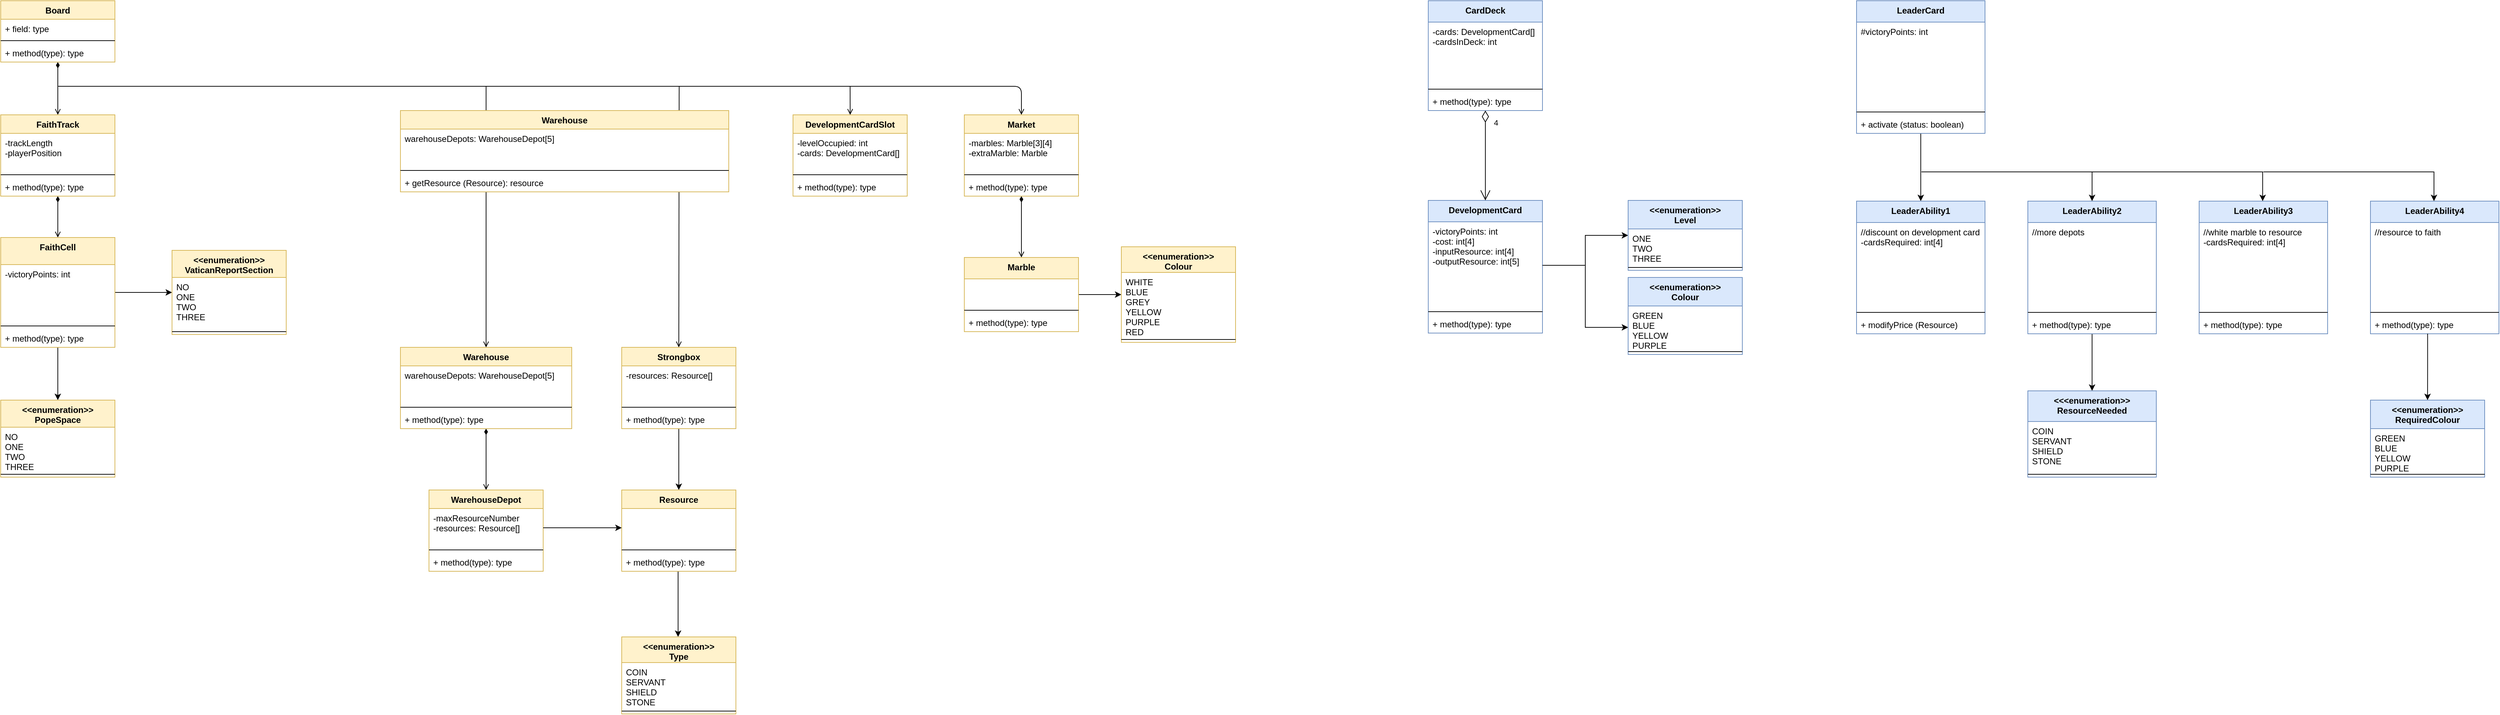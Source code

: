 <mxfile version="14.5.1" type="device" pages="4"><diagram id="l2MQ_cRdXUpKh-j0I5At" name="Model"><mxGraphModel dx="696" dy="905" grid="1" gridSize="10" guides="1" tooltips="1" connect="1" arrows="1" fold="1" page="1" pageScale="1" pageWidth="5000" pageHeight="5000" math="0" shadow="0"><root><mxCell id="0"/><mxCell id="1" parent="0"/><mxCell id="YD6asXN4JIb6DUM00Rlp-9" value="" style="edgeStyle=orthogonalEdgeStyle;rounded=0;orthogonalLoop=1;jettySize=auto;html=1;startArrow=diamondThin;startFill=1;endArrow=open;endFill=0;" parent="1" source="YD6asXN4JIb6DUM00Rlp-1" target="YD6asXN4JIb6DUM00Rlp-5" edge="1"><mxGeometry relative="1" as="geometry"/></mxCell><mxCell id="YD6asXN4JIb6DUM00Rlp-1" value="Board" style="swimlane;fontStyle=1;align=center;verticalAlign=top;childLayout=stackLayout;horizontal=1;startSize=26;horizontalStack=0;resizeParent=1;resizeParentMax=0;resizeLast=0;collapsible=1;marginBottom=0;swimlaneFillColor=#ffffff;fillColor=#fff2cc;strokeColor=#d6b656;" parent="1" vertex="1"><mxGeometry x="120" y="80" width="160" height="86" as="geometry"/></mxCell><mxCell id="YD6asXN4JIb6DUM00Rlp-2" value="+ field: type" style="text;align=left;verticalAlign=top;spacingLeft=4;spacingRight=4;overflow=hidden;rotatable=0;points=[[0,0.5],[1,0.5]];portConstraint=eastwest;" parent="YD6asXN4JIb6DUM00Rlp-1" vertex="1"><mxGeometry y="26" width="160" height="26" as="geometry"/></mxCell><mxCell id="YD6asXN4JIb6DUM00Rlp-3" value="" style="line;strokeWidth=1;align=left;verticalAlign=middle;spacingTop=-1;spacingLeft=3;spacingRight=3;rotatable=0;labelPosition=right;points=[];portConstraint=eastwest;" parent="YD6asXN4JIb6DUM00Rlp-1" vertex="1"><mxGeometry y="52" width="160" height="8" as="geometry"/></mxCell><mxCell id="YD6asXN4JIb6DUM00Rlp-4" value="+ method(type): type" style="text;align=left;verticalAlign=top;spacingLeft=4;spacingRight=4;overflow=hidden;rotatable=0;points=[[0,0.5],[1,0.5]];portConstraint=eastwest;" parent="YD6asXN4JIb6DUM00Rlp-1" vertex="1"><mxGeometry y="60" width="160" height="26" as="geometry"/></mxCell><mxCell id="YD6asXN4JIb6DUM00Rlp-14" value="" style="edgeStyle=orthogonalEdgeStyle;rounded=0;orthogonalLoop=1;jettySize=auto;html=1;startArrow=diamondThin;startFill=1;endArrow=open;endFill=0;" parent="1" source="YD6asXN4JIb6DUM00Rlp-5" target="YD6asXN4JIb6DUM00Rlp-10" edge="1"><mxGeometry relative="1" as="geometry"/></mxCell><mxCell id="YD6asXN4JIb6DUM00Rlp-5" value="FaithTrack" style="swimlane;fontStyle=1;align=center;verticalAlign=top;childLayout=stackLayout;horizontal=1;startSize=26;horizontalStack=0;resizeParent=1;resizeParentMax=0;resizeLast=0;collapsible=1;marginBottom=0;swimlaneFillColor=#ffffff;fillColor=#fff2cc;strokeColor=#d6b656;" parent="1" vertex="1"><mxGeometry x="120" y="240" width="160" height="114" as="geometry"/></mxCell><mxCell id="YD6asXN4JIb6DUM00Rlp-6" value="-trackLength&#10;-playerPosition" style="text;align=left;verticalAlign=top;spacingLeft=4;spacingRight=4;overflow=hidden;rotatable=0;points=[[0,0.5],[1,0.5]];portConstraint=eastwest;" parent="YD6asXN4JIb6DUM00Rlp-5" vertex="1"><mxGeometry y="26" width="160" height="54" as="geometry"/></mxCell><mxCell id="YD6asXN4JIb6DUM00Rlp-7" value="" style="line;strokeWidth=1;align=left;verticalAlign=middle;spacingTop=-1;spacingLeft=3;spacingRight=3;rotatable=0;labelPosition=right;points=[];portConstraint=eastwest;" parent="YD6asXN4JIb6DUM00Rlp-5" vertex="1"><mxGeometry y="80" width="160" height="8" as="geometry"/></mxCell><mxCell id="YD6asXN4JIb6DUM00Rlp-8" value="+ method(type): type" style="text;align=left;verticalAlign=top;spacingLeft=4;spacingRight=4;overflow=hidden;rotatable=0;points=[[0,0.5],[1,0.5]];portConstraint=eastwest;" parent="YD6asXN4JIb6DUM00Rlp-5" vertex="1"><mxGeometry y="88" width="160" height="26" as="geometry"/></mxCell><mxCell id="YD6asXN4JIb6DUM00Rlp-20" value="" style="edgeStyle=orthogonalEdgeStyle;rounded=0;orthogonalLoop=1;jettySize=auto;html=1;startArrow=none;startFill=0;endArrow=classic;endFill=1;" parent="1" source="YD6asXN4JIb6DUM00Rlp-10" target="YD6asXN4JIb6DUM00Rlp-16" edge="1"><mxGeometry relative="1" as="geometry"/></mxCell><mxCell id="8pqqb2HEpRydzTdEeJ36-48" value="" style="edgeStyle=orthogonalEdgeStyle;rounded=0;orthogonalLoop=1;jettySize=auto;html=1;" parent="1" source="YD6asXN4JIb6DUM00Rlp-10" target="8pqqb2HEpRydzTdEeJ36-44" edge="1"><mxGeometry relative="1" as="geometry"/></mxCell><mxCell id="YD6asXN4JIb6DUM00Rlp-10" value="FaithCell" style="swimlane;fontStyle=1;align=center;verticalAlign=top;childLayout=stackLayout;horizontal=1;startSize=38;horizontalStack=0;resizeParent=1;resizeParentMax=0;resizeLast=0;collapsible=1;marginBottom=0;swimlaneFillColor=#ffffff;fillColor=#fff2cc;strokeColor=#d6b656;" parent="1" vertex="1"><mxGeometry x="120" y="412" width="160" height="154" as="geometry"/></mxCell><mxCell id="YD6asXN4JIb6DUM00Rlp-11" value="-victoryPoints: int" style="text;align=left;verticalAlign=top;spacingLeft=4;spacingRight=4;overflow=hidden;rotatable=0;points=[[0,0.5],[1,0.5]];portConstraint=eastwest;" parent="YD6asXN4JIb6DUM00Rlp-10" vertex="1"><mxGeometry y="38" width="160" height="82" as="geometry"/></mxCell><mxCell id="YD6asXN4JIb6DUM00Rlp-12" value="" style="line;strokeWidth=1;align=left;verticalAlign=middle;spacingTop=-1;spacingLeft=3;spacingRight=3;rotatable=0;labelPosition=right;points=[];portConstraint=eastwest;" parent="YD6asXN4JIb6DUM00Rlp-10" vertex="1"><mxGeometry y="120" width="160" height="8" as="geometry"/></mxCell><mxCell id="YD6asXN4JIb6DUM00Rlp-13" value="+ method(type): type" style="text;align=left;verticalAlign=top;spacingLeft=4;spacingRight=4;overflow=hidden;rotatable=0;points=[[0,0.5],[1,0.5]];portConstraint=eastwest;" parent="YD6asXN4JIb6DUM00Rlp-10" vertex="1"><mxGeometry y="128" width="160" height="26" as="geometry"/></mxCell><mxCell id="YD6asXN4JIb6DUM00Rlp-16" value="&lt;&lt;enumeration&gt;&gt;&#10;PopeSpace" style="swimlane;fontStyle=1;align=center;verticalAlign=top;childLayout=stackLayout;horizontal=1;startSize=38;horizontalStack=0;resizeParent=1;resizeParentMax=0;resizeLast=0;collapsible=1;marginBottom=0;swimlaneFillColor=#ffffff;fillColor=#fff2cc;strokeColor=#d6b656;" parent="1" vertex="1"><mxGeometry x="120" y="640" width="160" height="108" as="geometry"/></mxCell><mxCell id="YD6asXN4JIb6DUM00Rlp-17" value="NO&#10;ONE&#10;TWO&#10;THREE" style="text;align=left;verticalAlign=top;spacingLeft=4;spacingRight=4;overflow=hidden;rotatable=0;points=[[0,0.5],[1,0.5]];portConstraint=eastwest;" parent="YD6asXN4JIb6DUM00Rlp-16" vertex="1"><mxGeometry y="38" width="160" height="62" as="geometry"/></mxCell><mxCell id="YD6asXN4JIb6DUM00Rlp-18" value="" style="line;strokeWidth=1;align=left;verticalAlign=middle;spacingTop=-1;spacingLeft=3;spacingRight=3;rotatable=0;labelPosition=right;points=[];portConstraint=eastwest;" parent="YD6asXN4JIb6DUM00Rlp-16" vertex="1"><mxGeometry y="100" width="160" height="8" as="geometry"/></mxCell><mxCell id="YD6asXN4JIb6DUM00Rlp-29" value="" style="edgeStyle=orthogonalEdgeStyle;rounded=0;orthogonalLoop=1;jettySize=auto;html=1;startArrow=diamondThin;startFill=1;endArrow=open;endFill=0;" parent="1" source="YD6asXN4JIb6DUM00Rlp-21" target="YD6asXN4JIb6DUM00Rlp-25" edge="1"><mxGeometry relative="1" as="geometry"/></mxCell><mxCell id="YD6asXN4JIb6DUM00Rlp-21" value="Warehouse" style="swimlane;fontStyle=1;align=center;verticalAlign=top;childLayout=stackLayout;horizontal=1;startSize=26;horizontalStack=0;resizeParent=1;resizeParentMax=0;resizeLast=0;collapsible=1;marginBottom=0;swimlaneFillColor=#ffffff;fillColor=#fff2cc;strokeColor=#d6b656;" parent="1" vertex="1"><mxGeometry x="680" y="566" width="240" height="114" as="geometry"/></mxCell><mxCell id="YD6asXN4JIb6DUM00Rlp-22" value="warehouseDepots: WarehouseDepot[5]&#10;" style="text;align=left;verticalAlign=top;spacingLeft=4;spacingRight=4;overflow=hidden;rotatable=0;points=[[0,0.5],[1,0.5]];portConstraint=eastwest;" parent="YD6asXN4JIb6DUM00Rlp-21" vertex="1"><mxGeometry y="26" width="240" height="54" as="geometry"/></mxCell><mxCell id="YD6asXN4JIb6DUM00Rlp-23" value="" style="line;strokeWidth=1;align=left;verticalAlign=middle;spacingTop=-1;spacingLeft=3;spacingRight=3;rotatable=0;labelPosition=right;points=[];portConstraint=eastwest;" parent="YD6asXN4JIb6DUM00Rlp-21" vertex="1"><mxGeometry y="80" width="240" height="8" as="geometry"/></mxCell><mxCell id="YD6asXN4JIb6DUM00Rlp-24" value="+ method(type): type" style="text;align=left;verticalAlign=top;spacingLeft=4;spacingRight=4;overflow=hidden;rotatable=0;points=[[0,0.5],[1,0.5]];portConstraint=eastwest;" parent="YD6asXN4JIb6DUM00Rlp-21" vertex="1"><mxGeometry y="88" width="240" height="26" as="geometry"/></mxCell><mxCell id="YD6asXN4JIb6DUM00Rlp-25" value="WarehouseDepot" style="swimlane;fontStyle=1;align=center;verticalAlign=top;childLayout=stackLayout;horizontal=1;startSize=26;horizontalStack=0;resizeParent=1;resizeParentMax=0;resizeLast=0;collapsible=1;marginBottom=0;swimlaneFillColor=#ffffff;fillColor=#fff2cc;strokeColor=#d6b656;" parent="1" vertex="1"><mxGeometry x="720" y="766" width="160" height="114" as="geometry"/></mxCell><mxCell id="YD6asXN4JIb6DUM00Rlp-26" value="-maxResourceNumber&#10;-resources: Resource[]" style="text;align=left;verticalAlign=top;spacingLeft=4;spacingRight=4;overflow=hidden;rotatable=0;points=[[0,0.5],[1,0.5]];portConstraint=eastwest;" parent="YD6asXN4JIb6DUM00Rlp-25" vertex="1"><mxGeometry y="26" width="160" height="54" as="geometry"/></mxCell><mxCell id="YD6asXN4JIb6DUM00Rlp-27" value="" style="line;strokeWidth=1;align=left;verticalAlign=middle;spacingTop=-1;spacingLeft=3;spacingRight=3;rotatable=0;labelPosition=right;points=[];portConstraint=eastwest;" parent="YD6asXN4JIb6DUM00Rlp-25" vertex="1"><mxGeometry y="80" width="160" height="8" as="geometry"/></mxCell><mxCell id="YD6asXN4JIb6DUM00Rlp-28" value="+ method(type): type" style="text;align=left;verticalAlign=top;spacingLeft=4;spacingRight=4;overflow=hidden;rotatable=0;points=[[0,0.5],[1,0.5]];portConstraint=eastwest;" parent="YD6asXN4JIb6DUM00Rlp-25" vertex="1"><mxGeometry y="88" width="160" height="26" as="geometry"/></mxCell><mxCell id="8pqqb2HEpRydzTdEeJ36-65" value="" style="edgeStyle=elbowEdgeStyle;rounded=0;orthogonalLoop=1;jettySize=auto;html=1;startArrow=none;startFill=0;endArrow=classic;endFill=1;" parent="1" source="YD6asXN4JIb6DUM00Rlp-40" target="8pqqb2HEpRydzTdEeJ36-61" edge="1"><mxGeometry relative="1" as="geometry"/></mxCell><mxCell id="YD6asXN4JIb6DUM00Rlp-40" value="Strongbox" style="swimlane;fontStyle=1;align=center;verticalAlign=top;childLayout=stackLayout;horizontal=1;startSize=26;horizontalStack=0;resizeParent=1;resizeParentMax=0;resizeLast=0;collapsible=1;marginBottom=0;swimlaneFillColor=#ffffff;fillColor=#fff2cc;strokeColor=#d6b656;" parent="1" vertex="1"><mxGeometry x="990" y="566" width="160" height="114" as="geometry"/></mxCell><mxCell id="YD6asXN4JIb6DUM00Rlp-41" value="-resources: Resource[]" style="text;strokeColor=none;fillColor=none;align=left;verticalAlign=top;spacingLeft=4;spacingRight=4;overflow=hidden;rotatable=0;points=[[0,0.5],[1,0.5]];portConstraint=eastwest;" parent="YD6asXN4JIb6DUM00Rlp-40" vertex="1"><mxGeometry y="26" width="160" height="54" as="geometry"/></mxCell><mxCell id="YD6asXN4JIb6DUM00Rlp-42" value="" style="line;strokeWidth=1;fillColor=none;align=left;verticalAlign=middle;spacingTop=-1;spacingLeft=3;spacingRight=3;rotatable=0;labelPosition=right;points=[];portConstraint=eastwest;" parent="YD6asXN4JIb6DUM00Rlp-40" vertex="1"><mxGeometry y="80" width="160" height="8" as="geometry"/></mxCell><mxCell id="YD6asXN4JIb6DUM00Rlp-43" value="+ method(type): type" style="text;strokeColor=none;fillColor=none;align=left;verticalAlign=top;spacingLeft=4;spacingRight=4;overflow=hidden;rotatable=0;points=[[0,0.5],[1,0.5]];portConstraint=eastwest;" parent="YD6asXN4JIb6DUM00Rlp-40" vertex="1"><mxGeometry y="88" width="160" height="26" as="geometry"/></mxCell><mxCell id="YD6asXN4JIb6DUM00Rlp-44" value="DevelopmentCardSlot" style="swimlane;fontStyle=1;align=center;verticalAlign=top;childLayout=stackLayout;horizontal=1;startSize=26;horizontalStack=0;resizeParent=1;resizeParentMax=0;resizeLast=0;collapsible=1;marginBottom=0;swimlaneFillColor=#ffffff;fillColor=#fff2cc;strokeColor=#d6b656;" parent="1" vertex="1"><mxGeometry x="1230" y="240" width="160" height="114" as="geometry"/></mxCell><mxCell id="YD6asXN4JIb6DUM00Rlp-45" value="-levelOccupied: int&#10;-cards: DevelopmentCard[]" style="text;strokeColor=none;fillColor=none;align=left;verticalAlign=top;spacingLeft=4;spacingRight=4;overflow=hidden;rotatable=0;points=[[0,0.5],[1,0.5]];portConstraint=eastwest;" parent="YD6asXN4JIb6DUM00Rlp-44" vertex="1"><mxGeometry y="26" width="160" height="54" as="geometry"/></mxCell><mxCell id="YD6asXN4JIb6DUM00Rlp-46" value="" style="line;strokeWidth=1;fillColor=none;align=left;verticalAlign=middle;spacingTop=-1;spacingLeft=3;spacingRight=3;rotatable=0;labelPosition=right;points=[];portConstraint=eastwest;" parent="YD6asXN4JIb6DUM00Rlp-44" vertex="1"><mxGeometry y="80" width="160" height="8" as="geometry"/></mxCell><mxCell id="YD6asXN4JIb6DUM00Rlp-47" value="+ method(type): type" style="text;strokeColor=none;fillColor=none;align=left;verticalAlign=top;spacingLeft=4;spacingRight=4;overflow=hidden;rotatable=0;points=[[0,0.5],[1,0.5]];portConstraint=eastwest;" parent="YD6asXN4JIb6DUM00Rlp-44" vertex="1"><mxGeometry y="88" width="160" height="26" as="geometry"/></mxCell><mxCell id="YD6asXN4JIb6DUM00Rlp-48" value="" style="endArrow=open;html=1;entryX=0.5;entryY=0;entryDx=0;entryDy=0;endFill=0;" parent="1" target="YD6asXN4JIb6DUM00Rlp-51" edge="1"><mxGeometry width="50" height="50" relative="1" as="geometry"><mxPoint x="200" y="200" as="sourcePoint"/><mxPoint x="920" y="200" as="targetPoint"/><Array as="points"><mxPoint x="1550" y="200"/></Array></mxGeometry></mxCell><mxCell id="YD6asXN4JIb6DUM00Rlp-49" value="" style="endArrow=open;html=1;entryX=0.5;entryY=0;entryDx=0;entryDy=0;endFill=0;" parent="1" target="YD6asXN4JIb6DUM00Rlp-40" edge="1"><mxGeometry width="50" height="50" relative="1" as="geometry"><mxPoint x="1070.5" y="200" as="sourcePoint"/><mxPoint x="1130.5" y="340" as="targetPoint"/></mxGeometry></mxCell><mxCell id="YD6asXN4JIb6DUM00Rlp-50" value="" style="endArrow=open;html=1;entryX=0.5;entryY=0;entryDx=0;entryDy=0;endFill=0;" parent="1" target="YD6asXN4JIb6DUM00Rlp-21" edge="1"><mxGeometry width="50" height="50" relative="1" as="geometry"><mxPoint x="800" y="200" as="sourcePoint"/><mxPoint x="830" y="240" as="targetPoint"/></mxGeometry></mxCell><mxCell id="YD6asXN4JIb6DUM00Rlp-60" style="edgeStyle=orthogonalEdgeStyle;rounded=0;orthogonalLoop=1;jettySize=auto;html=1;entryX=0.5;entryY=0;entryDx=0;entryDy=0;startArrow=diamondThin;startFill=1;endArrow=open;endFill=0;" parent="1" source="YD6asXN4JIb6DUM00Rlp-51" target="YD6asXN4JIb6DUM00Rlp-55" edge="1"><mxGeometry relative="1" as="geometry"/></mxCell><mxCell id="YD6asXN4JIb6DUM00Rlp-51" value="Market" style="swimlane;fontStyle=1;align=center;verticalAlign=top;childLayout=stackLayout;horizontal=1;startSize=26;horizontalStack=0;resizeParent=1;resizeParentMax=0;resizeLast=0;collapsible=1;marginBottom=0;swimlaneFillColor=#ffffff;fillColor=#fff2cc;strokeColor=#d6b656;" parent="1" vertex="1"><mxGeometry x="1470" y="240" width="160" height="114" as="geometry"/></mxCell><mxCell id="YD6asXN4JIb6DUM00Rlp-52" value="-marbles: Marble[3][4]&#10;-extraMarble: Marble" style="text;strokeColor=none;fillColor=none;align=left;verticalAlign=top;spacingLeft=4;spacingRight=4;overflow=hidden;rotatable=0;points=[[0,0.5],[1,0.5]];portConstraint=eastwest;" parent="YD6asXN4JIb6DUM00Rlp-51" vertex="1"><mxGeometry y="26" width="160" height="54" as="geometry"/></mxCell><mxCell id="YD6asXN4JIb6DUM00Rlp-53" value="" style="line;strokeWidth=1;fillColor=none;align=left;verticalAlign=middle;spacingTop=-1;spacingLeft=3;spacingRight=3;rotatable=0;labelPosition=right;points=[];portConstraint=eastwest;" parent="YD6asXN4JIb6DUM00Rlp-51" vertex="1"><mxGeometry y="80" width="160" height="8" as="geometry"/></mxCell><mxCell id="YD6asXN4JIb6DUM00Rlp-54" value="+ method(type): type" style="text;strokeColor=none;fillColor=none;align=left;verticalAlign=top;spacingLeft=4;spacingRight=4;overflow=hidden;rotatable=0;points=[[0,0.5],[1,0.5]];portConstraint=eastwest;" parent="YD6asXN4JIb6DUM00Rlp-51" vertex="1"><mxGeometry y="88" width="160" height="26" as="geometry"/></mxCell><mxCell id="8pqqb2HEpRydzTdEeJ36-57" value="" style="edgeStyle=elbowEdgeStyle;rounded=0;orthogonalLoop=1;jettySize=auto;html=1;startArrow=none;startFill=0;endArrow=classic;endFill=1;" parent="1" source="YD6asXN4JIb6DUM00Rlp-55" target="8pqqb2HEpRydzTdEeJ36-53" edge="1"><mxGeometry relative="1" as="geometry"/></mxCell><mxCell id="YD6asXN4JIb6DUM00Rlp-55" value="Marble" style="swimlane;fontStyle=1;align=center;verticalAlign=top;childLayout=stackLayout;horizontal=1;startSize=30;horizontalStack=0;resizeParent=1;resizeParentMax=0;resizeLast=0;collapsible=1;marginBottom=0;swimlaneFillColor=#ffffff;fillColor=#fff2cc;strokeColor=#d6b656;" parent="1" vertex="1"><mxGeometry x="1470" y="440" width="160" height="104" as="geometry"/></mxCell><mxCell id="YD6asXN4JIb6DUM00Rlp-56" value="&#10;&#10;" style="text;align=left;verticalAlign=top;spacingLeft=4;spacingRight=4;overflow=hidden;rotatable=0;points=[[0,0.5],[1,0.5]];portConstraint=eastwest;" parent="YD6asXN4JIb6DUM00Rlp-55" vertex="1"><mxGeometry y="30" width="160" height="40" as="geometry"/></mxCell><mxCell id="YD6asXN4JIb6DUM00Rlp-57" value="" style="line;strokeWidth=1;align=left;verticalAlign=middle;spacingTop=-1;spacingLeft=3;spacingRight=3;rotatable=0;labelPosition=right;points=[];portConstraint=eastwest;" parent="YD6asXN4JIb6DUM00Rlp-55" vertex="1"><mxGeometry y="70" width="160" height="8" as="geometry"/></mxCell><mxCell id="YD6asXN4JIb6DUM00Rlp-58" value="+ method(type): type" style="text;align=left;verticalAlign=top;spacingLeft=4;spacingRight=4;overflow=hidden;rotatable=0;points=[[0,0.5],[1,0.5]];portConstraint=eastwest;" parent="YD6asXN4JIb6DUM00Rlp-55" vertex="1"><mxGeometry y="78" width="160" height="26" as="geometry"/></mxCell><mxCell id="YD6asXN4JIb6DUM00Rlp-61" value="" style="endArrow=open;html=1;entryX=0.5;entryY=0;entryDx=0;entryDy=0;endFill=0;" parent="1" edge="1"><mxGeometry width="50" height="50" relative="1" as="geometry"><mxPoint x="1310" y="200" as="sourcePoint"/><mxPoint x="1310.08" y="240" as="targetPoint"/></mxGeometry></mxCell><mxCell id="8pqqb2HEpRydzTdEeJ36-76" value="" style="edgeStyle=elbowEdgeStyle;rounded=0;orthogonalLoop=1;jettySize=auto;html=1;startArrow=none;startFill=0;endArrow=classic;endFill=1;" parent="1" source="8pqqb2HEpRydzTdEeJ36-5" target="8pqqb2HEpRydzTdEeJ36-72" edge="1"><mxGeometry relative="1" as="geometry"/></mxCell><mxCell id="8pqqb2HEpRydzTdEeJ36-5" value="LeaderCard" style="swimlane;fontStyle=1;align=center;verticalAlign=top;childLayout=stackLayout;horizontal=1;startSize=30;horizontalStack=0;resizeParent=1;resizeParentMax=0;resizeLast=0;collapsible=1;marginBottom=0;swimlaneFillColor=#ffffff;fillColor=#dae8fc;strokeColor=#6c8ebf;" parent="1" vertex="1"><mxGeometry x="2720" y="80" width="180" height="186" as="geometry"/></mxCell><mxCell id="8pqqb2HEpRydzTdEeJ36-6" value="#victoryPoints: int&#10;" style="text;align=left;verticalAlign=top;spacingLeft=4;spacingRight=4;overflow=hidden;rotatable=0;points=[[0,0.5],[1,0.5]];portConstraint=eastwest;" parent="8pqqb2HEpRydzTdEeJ36-5" vertex="1"><mxGeometry y="30" width="180" height="122" as="geometry"/></mxCell><mxCell id="8pqqb2HEpRydzTdEeJ36-7" value="" style="line;strokeWidth=1;align=left;verticalAlign=middle;spacingTop=-1;spacingLeft=3;spacingRight=3;rotatable=0;labelPosition=right;points=[];portConstraint=eastwest;" parent="8pqqb2HEpRydzTdEeJ36-5" vertex="1"><mxGeometry y="152" width="180" height="8" as="geometry"/></mxCell><mxCell id="8pqqb2HEpRydzTdEeJ36-8" value="+ activate (status: boolean)" style="text;align=left;verticalAlign=top;spacingLeft=4;spacingRight=4;overflow=hidden;rotatable=0;points=[[0,0.5],[1,0.5]];portConstraint=eastwest;" parent="8pqqb2HEpRydzTdEeJ36-5" vertex="1"><mxGeometry y="160" width="180" height="26" as="geometry"/></mxCell><mxCell id="8pqqb2HEpRydzTdEeJ36-9" value="CardDeck" style="swimlane;fontStyle=1;align=center;verticalAlign=top;childLayout=stackLayout;horizontal=1;startSize=30;horizontalStack=0;resizeParent=1;resizeParentMax=0;resizeLast=0;collapsible=1;marginBottom=0;swimlaneFillColor=#ffffff;fillColor=#dae8fc;strokeColor=#6c8ebf;" parent="1" vertex="1"><mxGeometry x="2120" y="80" width="160" height="154" as="geometry"/></mxCell><mxCell id="8pqqb2HEpRydzTdEeJ36-10" value="-cards: DevelopmentCard[]&#10;-cardsInDeck: int" style="text;align=left;verticalAlign=top;spacingLeft=4;spacingRight=4;overflow=hidden;rotatable=0;points=[[0,0.5],[1,0.5]];portConstraint=eastwest;" parent="8pqqb2HEpRydzTdEeJ36-9" vertex="1"><mxGeometry y="30" width="160" height="90" as="geometry"/></mxCell><mxCell id="8pqqb2HEpRydzTdEeJ36-11" value="" style="line;strokeWidth=1;align=left;verticalAlign=middle;spacingTop=-1;spacingLeft=3;spacingRight=3;rotatable=0;labelPosition=right;points=[];portConstraint=eastwest;" parent="8pqqb2HEpRydzTdEeJ36-9" vertex="1"><mxGeometry y="120" width="160" height="8" as="geometry"/></mxCell><mxCell id="8pqqb2HEpRydzTdEeJ36-12" value="+ method(type): type" style="text;align=left;verticalAlign=top;spacingLeft=4;spacingRight=4;overflow=hidden;rotatable=0;points=[[0,0.5],[1,0.5]];portConstraint=eastwest;" parent="8pqqb2HEpRydzTdEeJ36-9" vertex="1"><mxGeometry y="128" width="160" height="26" as="geometry"/></mxCell><mxCell id="8pqqb2HEpRydzTdEeJ36-34" value="" style="edgeStyle=orthogonalEdgeStyle;rounded=0;orthogonalLoop=1;jettySize=auto;html=1;exitX=1;exitY=0.5;exitDx=0;exitDy=0;" parent="1" source="8pqqb2HEpRydzTdEeJ36-14" target="8pqqb2HEpRydzTdEeJ36-30" edge="1"><mxGeometry relative="1" as="geometry"/></mxCell><mxCell id="8pqqb2HEpRydzTdEeJ36-13" value="DevelopmentCard" style="swimlane;fontStyle=1;align=center;verticalAlign=top;childLayout=stackLayout;horizontal=1;startSize=30;horizontalStack=0;resizeParent=1;resizeParentMax=0;resizeLast=0;collapsible=1;marginBottom=0;swimlaneFillColor=#ffffff;fillColor=#dae8fc;strokeColor=#6c8ebf;" parent="1" vertex="1"><mxGeometry x="2120" y="360" width="160" height="186" as="geometry"/></mxCell><mxCell id="8pqqb2HEpRydzTdEeJ36-14" value="-victoryPoints: int&#10;-cost: int[4]&#10;-inputResource: int[4]&#10;-outputResource: int[5]&#10;" style="text;align=left;verticalAlign=top;spacingLeft=4;spacingRight=4;overflow=hidden;rotatable=0;points=[[0,0.5],[1,0.5]];portConstraint=eastwest;" parent="8pqqb2HEpRydzTdEeJ36-13" vertex="1"><mxGeometry y="30" width="160" height="122" as="geometry"/></mxCell><mxCell id="8pqqb2HEpRydzTdEeJ36-15" value="" style="line;strokeWidth=1;align=left;verticalAlign=middle;spacingTop=-1;spacingLeft=3;spacingRight=3;rotatable=0;labelPosition=right;points=[];portConstraint=eastwest;" parent="8pqqb2HEpRydzTdEeJ36-13" vertex="1"><mxGeometry y="152" width="160" height="8" as="geometry"/></mxCell><mxCell id="8pqqb2HEpRydzTdEeJ36-16" value="+ method(type): type" style="text;align=left;verticalAlign=top;spacingLeft=4;spacingRight=4;overflow=hidden;rotatable=0;points=[[0,0.5],[1,0.5]];portConstraint=eastwest;" parent="8pqqb2HEpRydzTdEeJ36-13" vertex="1"><mxGeometry y="160" width="160" height="26" as="geometry"/></mxCell><mxCell id="8pqqb2HEpRydzTdEeJ36-30" value="&lt;&lt;enumeration&gt;&gt;&#10;Level" style="swimlane;fontStyle=1;align=center;verticalAlign=top;childLayout=stackLayout;horizontal=1;startSize=40;horizontalStack=0;resizeParent=1;resizeParentMax=0;resizeLast=0;collapsible=1;marginBottom=0;swimlaneFillColor=#ffffff;fillColor=#dae8fc;strokeColor=#6c8ebf;" parent="1" vertex="1"><mxGeometry x="2400" y="360" width="160" height="98" as="geometry"/></mxCell><mxCell id="8pqqb2HEpRydzTdEeJ36-31" value="ONE&#10;TWO&#10;THREE" style="text;align=left;verticalAlign=top;spacingLeft=4;spacingRight=4;overflow=hidden;rotatable=0;points=[[0,0.5],[1,0.5]];portConstraint=eastwest;" parent="8pqqb2HEpRydzTdEeJ36-30" vertex="1"><mxGeometry y="40" width="160" height="50" as="geometry"/></mxCell><mxCell id="8pqqb2HEpRydzTdEeJ36-32" value="" style="line;strokeWidth=1;align=left;verticalAlign=middle;spacingTop=-1;spacingLeft=3;spacingRight=3;rotatable=0;labelPosition=right;points=[];portConstraint=eastwest;" parent="8pqqb2HEpRydzTdEeJ36-30" vertex="1"><mxGeometry y="90" width="160" height="8" as="geometry"/></mxCell><mxCell id="8pqqb2HEpRydzTdEeJ36-35" value="&lt;&lt;enumeration&gt;&gt;&#10;Colour" style="swimlane;fontStyle=1;align=center;verticalAlign=top;childLayout=stackLayout;horizontal=1;startSize=40;horizontalStack=0;resizeParent=1;resizeParentMax=0;resizeLast=0;collapsible=1;marginBottom=0;swimlaneFillColor=#ffffff;fillColor=#dae8fc;strokeColor=#6c8ebf;" parent="1" vertex="1"><mxGeometry x="2400" y="468" width="160" height="108" as="geometry"/></mxCell><mxCell id="8pqqb2HEpRydzTdEeJ36-36" value="GREEN&#10;BLUE&#10;YELLOW&#10;PURPLE" style="text;align=left;verticalAlign=top;spacingLeft=4;spacingRight=4;overflow=hidden;rotatable=0;points=[[0,0.5],[1,0.5]];portConstraint=eastwest;" parent="8pqqb2HEpRydzTdEeJ36-35" vertex="1"><mxGeometry y="40" width="160" height="60" as="geometry"/></mxCell><mxCell id="8pqqb2HEpRydzTdEeJ36-37" value="" style="line;strokeWidth=1;align=left;verticalAlign=middle;spacingTop=-1;spacingLeft=3;spacingRight=3;rotatable=0;labelPosition=right;points=[];portConstraint=eastwest;" parent="8pqqb2HEpRydzTdEeJ36-35" vertex="1"><mxGeometry y="100" width="160" height="8" as="geometry"/></mxCell><mxCell id="8pqqb2HEpRydzTdEeJ36-38" value="" style="endArrow=classic;html=1;exitX=1;exitY=0.5;exitDx=0;exitDy=0;entryX=0;entryY=0.5;entryDx=0;entryDy=0;edgeStyle=elbowEdgeStyle;rounded=0;" parent="1" source="8pqqb2HEpRydzTdEeJ36-14" target="8pqqb2HEpRydzTdEeJ36-36" edge="1"><mxGeometry width="50" height="50" relative="1" as="geometry"><mxPoint x="2390" y="456" as="sourcePoint"/><mxPoint x="2440" y="406" as="targetPoint"/></mxGeometry></mxCell><mxCell id="8pqqb2HEpRydzTdEeJ36-44" value="&lt;&lt;enumeration&gt;&gt;&#10;VaticanReportSection" style="swimlane;fontStyle=1;align=center;verticalAlign=top;childLayout=stackLayout;horizontal=1;startSize=38;horizontalStack=0;resizeParent=1;resizeParentMax=0;resizeLast=0;collapsible=1;marginBottom=0;swimlaneFillColor=#ffffff;fillColor=#fff2cc;strokeColor=#d6b656;" parent="1" vertex="1"><mxGeometry x="360" y="430" width="160" height="118" as="geometry"/></mxCell><mxCell id="8pqqb2HEpRydzTdEeJ36-45" value="NO&#10;ONE&#10;TWO&#10;THREE" style="text;align=left;verticalAlign=top;spacingLeft=4;spacingRight=4;overflow=hidden;rotatable=0;points=[[0,0.5],[1,0.5]];portConstraint=eastwest;" parent="8pqqb2HEpRydzTdEeJ36-44" vertex="1"><mxGeometry y="38" width="160" height="72" as="geometry"/></mxCell><mxCell id="8pqqb2HEpRydzTdEeJ36-46" value="" style="line;strokeWidth=1;align=left;verticalAlign=middle;spacingTop=-1;spacingLeft=3;spacingRight=3;rotatable=0;labelPosition=right;points=[];portConstraint=eastwest;" parent="8pqqb2HEpRydzTdEeJ36-44" vertex="1"><mxGeometry y="110" width="160" height="8" as="geometry"/></mxCell><mxCell id="8pqqb2HEpRydzTdEeJ36-53" value="&lt;&lt;enumeration&gt;&gt;&#10;Colour" style="swimlane;fontStyle=1;align=center;verticalAlign=top;childLayout=stackLayout;horizontal=1;startSize=36;horizontalStack=0;resizeParent=1;resizeParentMax=0;resizeLast=0;collapsible=1;marginBottom=0;swimlaneFillColor=#ffffff;fillColor=#fff2cc;strokeColor=#d6b656;" parent="1" vertex="1"><mxGeometry x="1690" y="425" width="160" height="134" as="geometry"/></mxCell><mxCell id="8pqqb2HEpRydzTdEeJ36-54" value="WHITE&#10;BLUE&#10;GREY&#10;YELLOW&#10;PURPLE&#10;RED" style="text;align=left;verticalAlign=top;spacingLeft=4;spacingRight=4;overflow=hidden;rotatable=0;points=[[0,0.5],[1,0.5]];portConstraint=eastwest;" parent="8pqqb2HEpRydzTdEeJ36-53" vertex="1"><mxGeometry y="36" width="160" height="90" as="geometry"/></mxCell><mxCell id="8pqqb2HEpRydzTdEeJ36-55" value="" style="line;strokeWidth=1;align=left;verticalAlign=middle;spacingTop=-1;spacingLeft=3;spacingRight=3;rotatable=0;labelPosition=right;points=[];portConstraint=eastwest;" parent="8pqqb2HEpRydzTdEeJ36-53" vertex="1"><mxGeometry y="126" width="160" height="8" as="geometry"/></mxCell><mxCell id="8pqqb2HEpRydzTdEeJ36-60" value="4" style="endArrow=open;html=1;endSize=12;startArrow=diamondThin;startSize=14;startFill=0;edgeStyle=orthogonalEdgeStyle;align=left;verticalAlign=bottom;exitX=0.5;exitY=1;exitDx=0;exitDy=0;exitPerimeter=0;entryX=0.5;entryY=0;entryDx=0;entryDy=0;" parent="1" source="8pqqb2HEpRydzTdEeJ36-12" target="8pqqb2HEpRydzTdEeJ36-13" edge="1"><mxGeometry x="-0.587" y="10" relative="1" as="geometry"><mxPoint x="2100" y="290" as="sourcePoint"/><mxPoint x="2260" y="290" as="targetPoint"/><mxPoint as="offset"/></mxGeometry></mxCell><mxCell id="8pqqb2HEpRydzTdEeJ36-71" value="" style="edgeStyle=elbowEdgeStyle;rounded=0;orthogonalLoop=1;jettySize=auto;html=1;startArrow=none;startFill=0;endArrow=classic;endFill=1;" parent="1" source="8pqqb2HEpRydzTdEeJ36-64" edge="1"><mxGeometry relative="1" as="geometry"><mxPoint x="1069" y="972" as="targetPoint"/></mxGeometry></mxCell><mxCell id="8pqqb2HEpRydzTdEeJ36-61" value="Resource" style="swimlane;fontStyle=1;align=center;verticalAlign=top;childLayout=stackLayout;horizontal=1;startSize=26;horizontalStack=0;resizeParent=1;resizeParentMax=0;resizeLast=0;collapsible=1;marginBottom=0;swimlaneFillColor=#ffffff;fillColor=#fff2cc;strokeColor=#d6b656;" parent="1" vertex="1"><mxGeometry x="990" y="766" width="160" height="114" as="geometry"/></mxCell><mxCell id="8pqqb2HEpRydzTdEeJ36-62" value="&#10;&#10;&#10;" style="text;strokeColor=none;fillColor=none;align=left;verticalAlign=top;spacingLeft=4;spacingRight=4;overflow=hidden;rotatable=0;points=[[0,0.5],[1,0.5]];portConstraint=eastwest;" parent="8pqqb2HEpRydzTdEeJ36-61" vertex="1"><mxGeometry y="26" width="160" height="54" as="geometry"/></mxCell><mxCell id="8pqqb2HEpRydzTdEeJ36-63" value="" style="line;strokeWidth=1;fillColor=none;align=left;verticalAlign=middle;spacingTop=-1;spacingLeft=3;spacingRight=3;rotatable=0;labelPosition=right;points=[];portConstraint=eastwest;" parent="8pqqb2HEpRydzTdEeJ36-61" vertex="1"><mxGeometry y="80" width="160" height="8" as="geometry"/></mxCell><mxCell id="8pqqb2HEpRydzTdEeJ36-64" value="+ method(type): type" style="text;strokeColor=none;fillColor=none;align=left;verticalAlign=top;spacingLeft=4;spacingRight=4;overflow=hidden;rotatable=0;points=[[0,0.5],[1,0.5]];portConstraint=eastwest;" parent="8pqqb2HEpRydzTdEeJ36-61" vertex="1"><mxGeometry y="88" width="160" height="26" as="geometry"/></mxCell><mxCell id="8pqqb2HEpRydzTdEeJ36-67" value="&lt;&lt;enumeration&gt;&gt;&#10;Type" style="swimlane;fontStyle=1;align=center;verticalAlign=top;childLayout=stackLayout;horizontal=1;startSize=36;horizontalStack=0;resizeParent=1;resizeParentMax=0;resizeLast=0;collapsible=1;marginBottom=0;swimlaneFillColor=#ffffff;fillColor=#fff2cc;strokeColor=#d6b656;" parent="1" vertex="1"><mxGeometry x="990" y="972" width="160" height="108" as="geometry"/></mxCell><mxCell id="8pqqb2HEpRydzTdEeJ36-68" value="COIN&#10;SERVANT&#10;SHIELD&#10;STONE" style="text;strokeColor=none;fillColor=none;align=left;verticalAlign=top;spacingLeft=4;spacingRight=4;overflow=hidden;rotatable=0;points=[[0,0.5],[1,0.5]];portConstraint=eastwest;" parent="8pqqb2HEpRydzTdEeJ36-67" vertex="1"><mxGeometry y="36" width="160" height="64" as="geometry"/></mxCell><mxCell id="8pqqb2HEpRydzTdEeJ36-69" value="" style="line;strokeWidth=1;fillColor=none;align=left;verticalAlign=middle;spacingTop=-1;spacingLeft=3;spacingRight=3;rotatable=0;labelPosition=right;points=[];portConstraint=eastwest;" parent="8pqqb2HEpRydzTdEeJ36-67" vertex="1"><mxGeometry y="100" width="160" height="8" as="geometry"/></mxCell><mxCell id="8pqqb2HEpRydzTdEeJ36-72" value="LeaderAbility1" style="swimlane;fontStyle=1;align=center;verticalAlign=top;childLayout=stackLayout;horizontal=1;startSize=30;horizontalStack=0;resizeParent=1;resizeParentMax=0;resizeLast=0;collapsible=1;marginBottom=0;swimlaneFillColor=#ffffff;fillColor=#dae8fc;strokeColor=#6c8ebf;" parent="1" vertex="1"><mxGeometry x="2720" y="361" width="180" height="186" as="geometry"/></mxCell><mxCell id="8pqqb2HEpRydzTdEeJ36-73" value="//discount on development card&#10;-cardsRequired: int[4]" style="text;align=left;verticalAlign=top;spacingLeft=4;spacingRight=4;overflow=hidden;rotatable=0;points=[[0,0.5],[1,0.5]];portConstraint=eastwest;" parent="8pqqb2HEpRydzTdEeJ36-72" vertex="1"><mxGeometry y="30" width="180" height="122" as="geometry"/></mxCell><mxCell id="8pqqb2HEpRydzTdEeJ36-74" value="" style="line;strokeWidth=1;align=left;verticalAlign=middle;spacingTop=-1;spacingLeft=3;spacingRight=3;rotatable=0;labelPosition=right;points=[];portConstraint=eastwest;" parent="8pqqb2HEpRydzTdEeJ36-72" vertex="1"><mxGeometry y="152" width="180" height="8" as="geometry"/></mxCell><mxCell id="8pqqb2HEpRydzTdEeJ36-75" value="+ modifyPrice (Resource)" style="text;align=left;verticalAlign=top;spacingLeft=4;spacingRight=4;overflow=hidden;rotatable=0;points=[[0,0.5],[1,0.5]];portConstraint=eastwest;" parent="8pqqb2HEpRydzTdEeJ36-72" vertex="1"><mxGeometry y="160" width="180" height="26" as="geometry"/></mxCell><mxCell id="8pqqb2HEpRydzTdEeJ36-96" value="" style="edgeStyle=elbowEdgeStyle;rounded=0;orthogonalLoop=1;jettySize=auto;elbow=vertical;html=1;startArrow=none;startFill=0;endArrow=classic;endFill=1;" parent="1" source="8pqqb2HEpRydzTdEeJ36-77" target="8pqqb2HEpRydzTdEeJ36-92" edge="1"><mxGeometry relative="1" as="geometry"/></mxCell><mxCell id="8pqqb2HEpRydzTdEeJ36-77" value="LeaderAbility2" style="swimlane;fontStyle=1;align=center;verticalAlign=top;childLayout=stackLayout;horizontal=1;startSize=30;horizontalStack=0;resizeParent=1;resizeParentMax=0;resizeLast=0;collapsible=1;marginBottom=0;swimlaneFillColor=#ffffff;fillColor=#dae8fc;strokeColor=#6c8ebf;" parent="1" vertex="1"><mxGeometry x="2960" y="361" width="180" height="186" as="geometry"/></mxCell><mxCell id="8pqqb2HEpRydzTdEeJ36-78" value="//more depots" style="text;align=left;verticalAlign=top;spacingLeft=4;spacingRight=4;overflow=hidden;rotatable=0;points=[[0,0.5],[1,0.5]];portConstraint=eastwest;" parent="8pqqb2HEpRydzTdEeJ36-77" vertex="1"><mxGeometry y="30" width="180" height="122" as="geometry"/></mxCell><mxCell id="8pqqb2HEpRydzTdEeJ36-79" value="" style="line;strokeWidth=1;align=left;verticalAlign=middle;spacingTop=-1;spacingLeft=3;spacingRight=3;rotatable=0;labelPosition=right;points=[];portConstraint=eastwest;" parent="8pqqb2HEpRydzTdEeJ36-77" vertex="1"><mxGeometry y="152" width="180" height="8" as="geometry"/></mxCell><mxCell id="8pqqb2HEpRydzTdEeJ36-80" value="+ method(type): type" style="text;align=left;verticalAlign=top;spacingLeft=4;spacingRight=4;overflow=hidden;rotatable=0;points=[[0,0.5],[1,0.5]];portConstraint=eastwest;" parent="8pqqb2HEpRydzTdEeJ36-77" vertex="1"><mxGeometry y="160" width="180" height="26" as="geometry"/></mxCell><mxCell id="8pqqb2HEpRydzTdEeJ36-81" value="LeaderAbility3" style="swimlane;fontStyle=1;align=center;verticalAlign=top;childLayout=stackLayout;horizontal=1;startSize=30;horizontalStack=0;resizeParent=1;resizeParentMax=0;resizeLast=0;collapsible=1;marginBottom=0;swimlaneFillColor=#ffffff;fillColor=#dae8fc;strokeColor=#6c8ebf;" parent="1" vertex="1"><mxGeometry x="3200" y="361" width="180" height="186" as="geometry"/></mxCell><mxCell id="8pqqb2HEpRydzTdEeJ36-82" value="//white marble to resource&#10;-cardsRequired: int[4]&#10;" style="text;align=left;verticalAlign=top;spacingLeft=4;spacingRight=4;overflow=hidden;rotatable=0;points=[[0,0.5],[1,0.5]];portConstraint=eastwest;" parent="8pqqb2HEpRydzTdEeJ36-81" vertex="1"><mxGeometry y="30" width="180" height="122" as="geometry"/></mxCell><mxCell id="8pqqb2HEpRydzTdEeJ36-83" value="" style="line;strokeWidth=1;align=left;verticalAlign=middle;spacingTop=-1;spacingLeft=3;spacingRight=3;rotatable=0;labelPosition=right;points=[];portConstraint=eastwest;" parent="8pqqb2HEpRydzTdEeJ36-81" vertex="1"><mxGeometry y="152" width="180" height="8" as="geometry"/></mxCell><mxCell id="8pqqb2HEpRydzTdEeJ36-84" value="+ method(type): type" style="text;align=left;verticalAlign=top;spacingLeft=4;spacingRight=4;overflow=hidden;rotatable=0;points=[[0,0.5],[1,0.5]];portConstraint=eastwest;" parent="8pqqb2HEpRydzTdEeJ36-81" vertex="1"><mxGeometry y="160" width="180" height="26" as="geometry"/></mxCell><mxCell id="8pqqb2HEpRydzTdEeJ36-85" value="LeaderAbility4" style="swimlane;fontStyle=1;align=center;verticalAlign=top;childLayout=stackLayout;horizontal=1;startSize=30;horizontalStack=0;resizeParent=1;resizeParentMax=0;resizeLast=0;collapsible=1;marginBottom=0;swimlaneFillColor=#ffffff;fillColor=#dae8fc;strokeColor=#6c8ebf;" parent="1" vertex="1"><mxGeometry x="3440" y="361" width="180" height="186" as="geometry"/></mxCell><mxCell id="8pqqb2HEpRydzTdEeJ36-86" value="//resource to faith" style="text;align=left;verticalAlign=top;spacingLeft=4;spacingRight=4;overflow=hidden;rotatable=0;points=[[0,0.5],[1,0.5]];portConstraint=eastwest;" parent="8pqqb2HEpRydzTdEeJ36-85" vertex="1"><mxGeometry y="30" width="180" height="122" as="geometry"/></mxCell><mxCell id="8pqqb2HEpRydzTdEeJ36-87" value="" style="line;strokeWidth=1;align=left;verticalAlign=middle;spacingTop=-1;spacingLeft=3;spacingRight=3;rotatable=0;labelPosition=right;points=[];portConstraint=eastwest;" parent="8pqqb2HEpRydzTdEeJ36-85" vertex="1"><mxGeometry y="152" width="180" height="8" as="geometry"/></mxCell><mxCell id="8pqqb2HEpRydzTdEeJ36-88" value="+ method(type): type" style="text;align=left;verticalAlign=top;spacingLeft=4;spacingRight=4;overflow=hidden;rotatable=0;points=[[0,0.5],[1,0.5]];portConstraint=eastwest;" parent="8pqqb2HEpRydzTdEeJ36-85" vertex="1"><mxGeometry y="160" width="180" height="26" as="geometry"/></mxCell><mxCell id="8pqqb2HEpRydzTdEeJ36-89" value="" style="edgeStyle=elbowEdgeStyle;rounded=0;orthogonalLoop=1;jettySize=auto;html=1;startArrow=none;startFill=0;endArrow=classic;endFill=1;entryX=0.5;entryY=0;entryDx=0;entryDy=0;elbow=vertical;" parent="1" target="8pqqb2HEpRydzTdEeJ36-77" edge="1"><mxGeometry relative="1" as="geometry"><mxPoint x="2811" y="320" as="sourcePoint"/><mxPoint x="2820" y="371" as="targetPoint"/><Array as="points"><mxPoint x="2930" y="320"/></Array></mxGeometry></mxCell><mxCell id="8pqqb2HEpRydzTdEeJ36-90" value="" style="edgeStyle=elbowEdgeStyle;rounded=0;orthogonalLoop=1;jettySize=auto;html=1;startArrow=none;startFill=0;endArrow=classic;endFill=1;entryX=0.5;entryY=0;entryDx=0;entryDy=0;elbow=vertical;" parent="1" edge="1"><mxGeometry relative="1" as="geometry"><mxPoint x="3050" y="320" as="sourcePoint"/><mxPoint x="3289" y="361" as="targetPoint"/><Array as="points"><mxPoint x="3169" y="320"/></Array></mxGeometry></mxCell><mxCell id="8pqqb2HEpRydzTdEeJ36-91" value="" style="edgeStyle=elbowEdgeStyle;rounded=0;orthogonalLoop=1;jettySize=auto;html=1;startArrow=none;startFill=0;endArrow=classic;endFill=1;entryX=0.5;entryY=0;entryDx=0;entryDy=0;elbow=vertical;" parent="1" edge="1"><mxGeometry relative="1" as="geometry"><mxPoint x="3290" y="320" as="sourcePoint"/><mxPoint x="3529" y="361" as="targetPoint"/><Array as="points"><mxPoint x="3409" y="320"/></Array></mxGeometry></mxCell><mxCell id="8pqqb2HEpRydzTdEeJ36-92" value="&lt;&lt;&lt;enumeration&gt;&gt;&#10;ResourceNeeded" style="swimlane;fontStyle=1;align=center;verticalAlign=top;childLayout=stackLayout;horizontal=1;startSize=43;horizontalStack=0;resizeParent=1;resizeParentMax=0;resizeLast=0;collapsible=1;marginBottom=0;swimlaneFillColor=#ffffff;fillColor=#dae8fc;strokeColor=#6c8ebf;" parent="1" vertex="1"><mxGeometry x="2960" y="627" width="180" height="121" as="geometry"/></mxCell><mxCell id="8pqqb2HEpRydzTdEeJ36-93" value="COIN&#10;SERVANT&#10;SHIELD&#10;STONE" style="text;align=left;verticalAlign=top;spacingLeft=4;spacingRight=4;overflow=hidden;rotatable=0;points=[[0,0.5],[1,0.5]];portConstraint=eastwest;" parent="8pqqb2HEpRydzTdEeJ36-92" vertex="1"><mxGeometry y="43" width="180" height="70" as="geometry"/></mxCell><mxCell id="8pqqb2HEpRydzTdEeJ36-94" value="" style="line;strokeWidth=1;align=left;verticalAlign=middle;spacingTop=-1;spacingLeft=3;spacingRight=3;rotatable=0;labelPosition=right;points=[];portConstraint=eastwest;" parent="8pqqb2HEpRydzTdEeJ36-92" vertex="1"><mxGeometry y="113" width="180" height="8" as="geometry"/></mxCell><mxCell id="8pqqb2HEpRydzTdEeJ36-100" value="&lt;&lt;enumeration&gt;&gt;&#10;RequiredColour" style="swimlane;fontStyle=1;align=center;verticalAlign=top;childLayout=stackLayout;horizontal=1;startSize=40;horizontalStack=0;resizeParent=1;resizeParentMax=0;resizeLast=0;collapsible=1;marginBottom=0;swimlaneFillColor=#ffffff;fillColor=#dae8fc;strokeColor=#6c8ebf;" parent="1" vertex="1"><mxGeometry x="3440" y="640" width="160" height="108" as="geometry"/></mxCell><mxCell id="8pqqb2HEpRydzTdEeJ36-101" value="GREEN&#10;BLUE&#10;YELLOW&#10;PURPLE" style="text;align=left;verticalAlign=top;spacingLeft=4;spacingRight=4;overflow=hidden;rotatable=0;points=[[0,0.5],[1,0.5]];portConstraint=eastwest;" parent="8pqqb2HEpRydzTdEeJ36-100" vertex="1"><mxGeometry y="40" width="160" height="60" as="geometry"/></mxCell><mxCell id="8pqqb2HEpRydzTdEeJ36-102" value="" style="line;strokeWidth=1;align=left;verticalAlign=middle;spacingTop=-1;spacingLeft=3;spacingRight=3;rotatable=0;labelPosition=right;points=[];portConstraint=eastwest;" parent="8pqqb2HEpRydzTdEeJ36-100" vertex="1"><mxGeometry y="100" width="160" height="8" as="geometry"/></mxCell><mxCell id="8pqqb2HEpRydzTdEeJ36-103" style="edgeStyle=elbowEdgeStyle;rounded=0;orthogonalLoop=1;jettySize=auto;elbow=vertical;html=1;exitX=0.445;exitY=0.996;exitDx=0;exitDy=0;entryX=0.5;entryY=0;entryDx=0;entryDy=0;startArrow=none;startFill=0;endArrow=classic;endFill=1;exitPerimeter=0;" parent="1" source="8pqqb2HEpRydzTdEeJ36-88" target="8pqqb2HEpRydzTdEeJ36-100" edge="1"><mxGeometry relative="1" as="geometry"/></mxCell><mxCell id="3cQRhEbUKVjA2-vjD1Cc-2" style="edgeStyle=orthogonalEdgeStyle;rounded=0;orthogonalLoop=1;jettySize=auto;html=1;exitX=1;exitY=0.5;exitDx=0;exitDy=0;entryX=0;entryY=0.5;entryDx=0;entryDy=0;" parent="1" source="YD6asXN4JIb6DUM00Rlp-26" target="8pqqb2HEpRydzTdEeJ36-62" edge="1"><mxGeometry relative="1" as="geometry"/></mxCell><mxCell id="3cQRhEbUKVjA2-vjD1Cc-3" value="Warehouse" style="swimlane;fontStyle=1;align=center;verticalAlign=top;childLayout=stackLayout;horizontal=1;startSize=26;horizontalStack=0;resizeParent=1;resizeParentMax=0;resizeLast=0;collapsible=1;marginBottom=0;swimlaneFillColor=#ffffff;fillColor=#fff2cc;strokeColor=#d6b656;" parent="1" vertex="1"><mxGeometry x="680" y="234" width="460" height="114" as="geometry"/></mxCell><mxCell id="3cQRhEbUKVjA2-vjD1Cc-4" value="warehouseDepots: WarehouseDepot[5]&#10;" style="text;align=left;verticalAlign=top;spacingLeft=4;spacingRight=4;overflow=hidden;rotatable=0;points=[[0,0.5],[1,0.5]];portConstraint=eastwest;" parent="3cQRhEbUKVjA2-vjD1Cc-3" vertex="1"><mxGeometry y="26" width="460" height="54" as="geometry"/></mxCell><mxCell id="3cQRhEbUKVjA2-vjD1Cc-5" value="" style="line;strokeWidth=1;align=left;verticalAlign=middle;spacingTop=-1;spacingLeft=3;spacingRight=3;rotatable=0;labelPosition=right;points=[];portConstraint=eastwest;" parent="3cQRhEbUKVjA2-vjD1Cc-3" vertex="1"><mxGeometry y="80" width="460" height="8" as="geometry"/></mxCell><mxCell id="3cQRhEbUKVjA2-vjD1Cc-6" value="+ getResource (Resource): resource" style="text;align=left;verticalAlign=top;spacingLeft=4;spacingRight=4;overflow=hidden;rotatable=0;points=[[0,0.5],[1,0.5]];portConstraint=eastwest;" parent="3cQRhEbUKVjA2-vjD1Cc-3" vertex="1"><mxGeometry y="88" width="460" height="26" as="geometry"/></mxCell></root></mxGraphModel></diagram><diagram id="Fj35jB_sszdI_rgrgIlW" name="Client"><mxGraphModel dx="1666" dy="860" grid="1" gridSize="10" guides="1" tooltips="1" connect="1" arrows="1" fold="1" page="1" pageScale="1" pageWidth="827" pageHeight="1169" math="0" shadow="0"><root><mxCell id="of2yOqnzfYP5A6A7Es9l-0"/><mxCell id="of2yOqnzfYP5A6A7Es9l-1" parent="of2yOqnzfYP5A6A7Es9l-0"/></root></mxGraphModel></diagram><diagram id="afJDaJWVro3xTQyfofgJ" name="Server"><mxGraphModel dx="1666" dy="860" grid="1" gridSize="10" guides="1" tooltips="1" connect="1" arrows="1" fold="1" page="1" pageScale="1" pageWidth="827" pageHeight="1169" math="0" shadow="0"><root><mxCell id="cBiFntb3b0NqbAJXzd5G-0"/><mxCell id="cBiFntb3b0NqbAJXzd5G-1" parent="cBiFntb3b0NqbAJXzd5G-0"/></root></mxGraphModel></diagram><diagram id="cL3Wr3TYw6dqcs50xEsH" name="Controller"><mxGraphModel dx="1666" dy="860" grid="1" gridSize="10" guides="1" tooltips="1" connect="1" arrows="1" fold="1" page="1" pageScale="1" pageWidth="827" pageHeight="1169" math="0" shadow="0"><root><mxCell id="SAERWQlBmVuEfPoEHEkq-0"/><mxCell id="SAERWQlBmVuEfPoEHEkq-1" parent="SAERWQlBmVuEfPoEHEkq-0"/></root></mxGraphModel></diagram></mxfile>